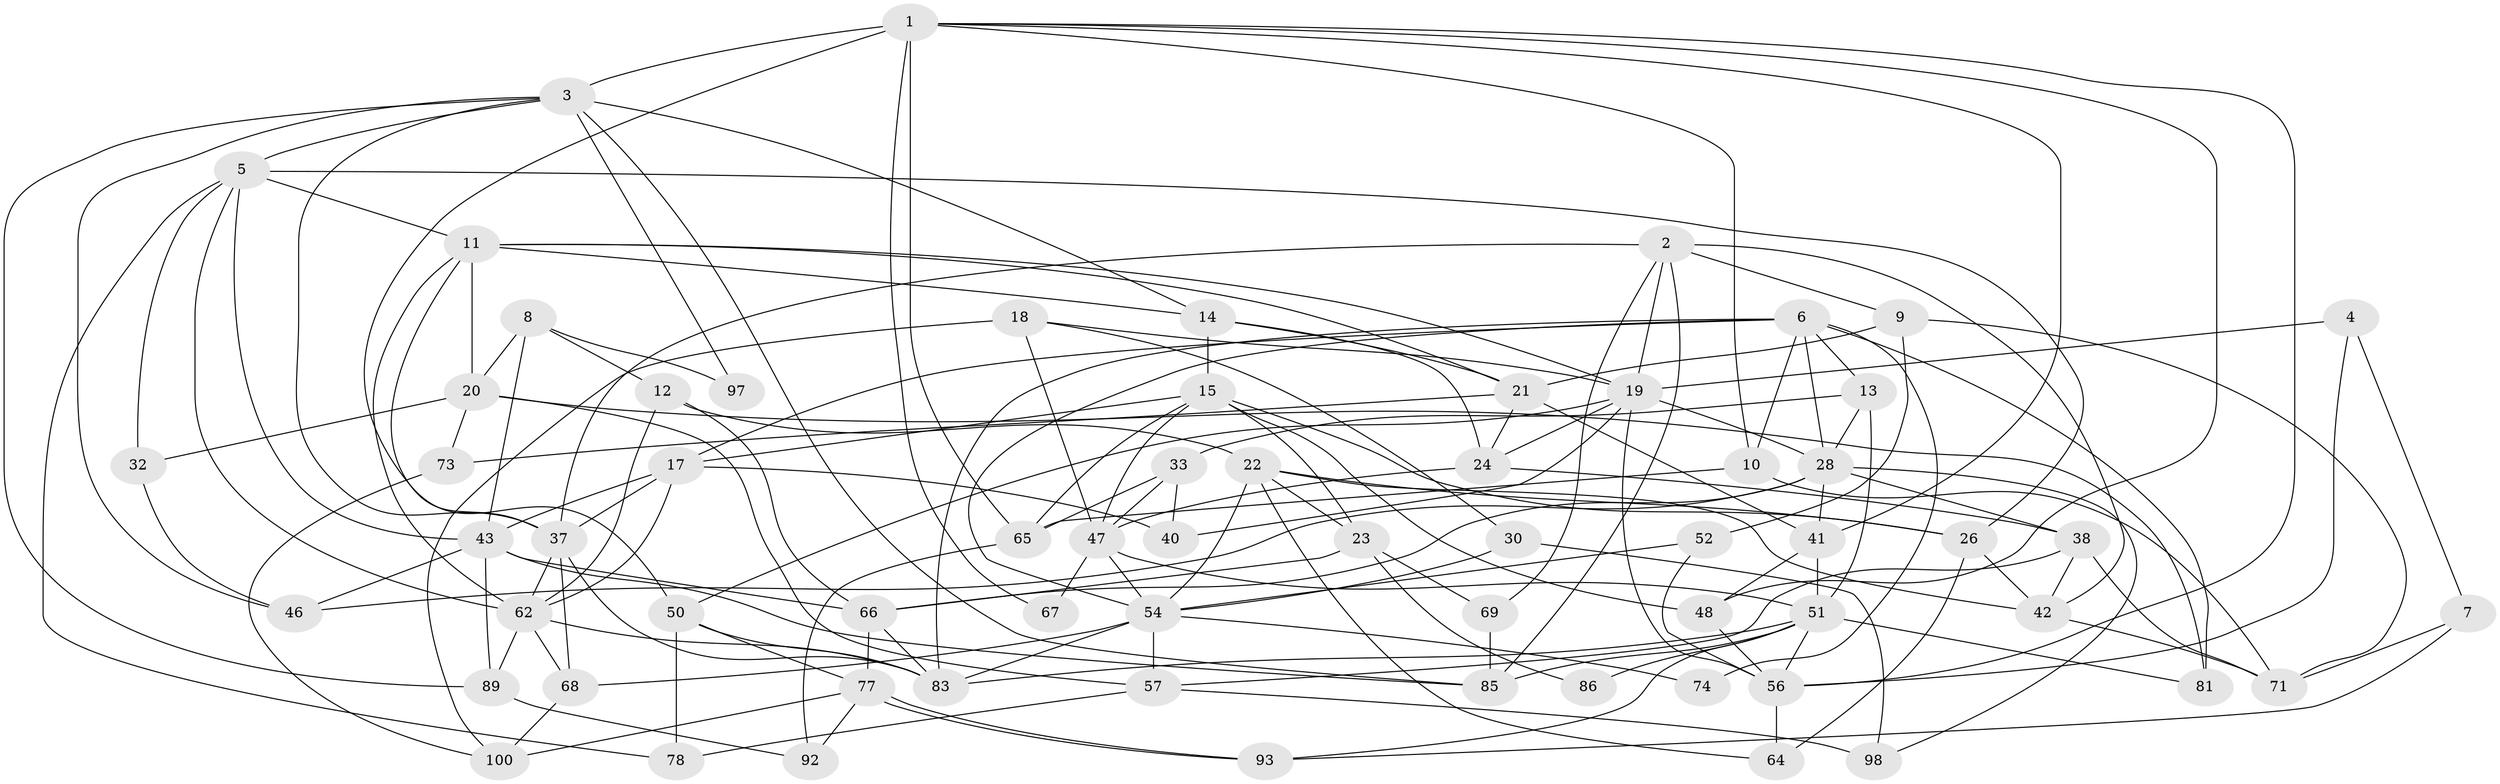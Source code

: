 // original degree distribution, {5: 0.2, 4: 0.3, 3: 0.3, 6: 0.06, 2: 0.09, 7: 0.04, 8: 0.01}
// Generated by graph-tools (version 1.1) at 2025/38/02/21/25 10:38:59]
// undirected, 65 vertices, 162 edges
graph export_dot {
graph [start="1"]
  node [color=gray90,style=filled];
  1 [super="+45"];
  2 [super="+25"];
  3 [super="+58"];
  4;
  5 [super="+63"];
  6 [super="+60"];
  7 [super="+27"];
  8 [super="+49"];
  9;
  10;
  11 [super="+87"];
  12 [super="+16"];
  13;
  14;
  15 [super="+36"];
  17 [super="+72"];
  18 [super="+44"];
  19 [super="+31"];
  20 [super="+35"];
  21 [super="+34"];
  22;
  23 [super="+75"];
  24;
  26 [super="+79"];
  28 [super="+29"];
  30;
  32;
  33 [super="+39"];
  37 [super="+82"];
  38 [super="+55"];
  40;
  41;
  42 [super="+61"];
  43 [super="+76"];
  46;
  47 [super="+90"];
  48;
  50;
  51 [super="+53"];
  52;
  54 [super="+80"];
  56 [super="+59"];
  57 [super="+91"];
  62 [super="+84"];
  64 [super="+94"];
  65;
  66 [super="+96"];
  67;
  68 [super="+70"];
  69;
  71;
  73;
  74;
  77 [super="+88"];
  78;
  81;
  83 [super="+99"];
  85 [super="+95"];
  86;
  89;
  92;
  93;
  97;
  98;
  100;
  1 -- 48;
  1 -- 41;
  1 -- 65;
  1 -- 3 [weight=2];
  1 -- 50;
  1 -- 67;
  1 -- 56;
  1 -- 10;
  2 -- 19;
  2 -- 37;
  2 -- 69;
  2 -- 9;
  2 -- 85;
  2 -- 42;
  3 -- 37;
  3 -- 14;
  3 -- 97;
  3 -- 89;
  3 -- 46;
  3 -- 85;
  3 -- 5;
  4 -- 19;
  4 -- 56;
  4 -- 7;
  5 -- 32;
  5 -- 78;
  5 -- 62;
  5 -- 11;
  5 -- 26;
  5 -- 43;
  6 -- 83;
  6 -- 10;
  6 -- 13;
  6 -- 17;
  6 -- 54;
  6 -- 81;
  6 -- 74;
  6 -- 28;
  7 -- 71;
  7 -- 93;
  8 -- 12 [weight=2];
  8 -- 20;
  8 -- 97;
  8 -- 43;
  9 -- 21;
  9 -- 52;
  9 -- 71;
  10 -- 65;
  10 -- 71;
  11 -- 14;
  11 -- 19;
  11 -- 62;
  11 -- 21;
  11 -- 20;
  11 -- 37;
  12 -- 22;
  12 -- 62;
  12 -- 66;
  13 -- 51;
  13 -- 33;
  13 -- 28;
  14 -- 24;
  14 -- 21;
  14 -- 15;
  15 -- 48;
  15 -- 65;
  15 -- 26;
  15 -- 47;
  15 -- 23;
  15 -- 17;
  17 -- 37;
  17 -- 40;
  17 -- 62;
  17 -- 43;
  18 -- 30;
  18 -- 47;
  18 -- 100;
  18 -- 19;
  19 -- 50;
  19 -- 40;
  19 -- 56;
  19 -- 28;
  19 -- 24;
  20 -- 32;
  20 -- 81;
  20 -- 73;
  20 -- 57;
  21 -- 41;
  21 -- 24;
  21 -- 73;
  22 -- 64;
  22 -- 26;
  22 -- 54;
  22 -- 23;
  22 -- 42;
  23 -- 86;
  23 -- 69;
  23 -- 66;
  24 -- 47;
  24 -- 38;
  26 -- 42;
  26 -- 64;
  28 -- 38;
  28 -- 98;
  28 -- 41;
  28 -- 46;
  28 -- 66;
  30 -- 98;
  30 -- 54;
  32 -- 46;
  33 -- 47;
  33 -- 40;
  33 -- 65;
  37 -- 83;
  37 -- 68;
  37 -- 62;
  38 -- 57;
  38 -- 71;
  38 -- 42;
  41 -- 48;
  41 -- 51;
  42 -- 71;
  43 -- 46;
  43 -- 66;
  43 -- 89;
  43 -- 85;
  47 -- 51;
  47 -- 67;
  47 -- 54;
  48 -- 56;
  50 -- 77;
  50 -- 78;
  50 -- 83;
  51 -- 85;
  51 -- 56;
  51 -- 93;
  51 -- 81;
  51 -- 83;
  51 -- 86;
  52 -- 54;
  52 -- 56;
  54 -- 74;
  54 -- 68;
  54 -- 57 [weight=2];
  54 -- 83;
  56 -- 64;
  57 -- 78;
  57 -- 98;
  62 -- 89;
  62 -- 68;
  62 -- 83;
  65 -- 92;
  66 -- 83;
  66 -- 77;
  68 -- 100;
  69 -- 85;
  73 -- 100;
  77 -- 93;
  77 -- 93;
  77 -- 92;
  77 -- 100;
  89 -- 92;
}
